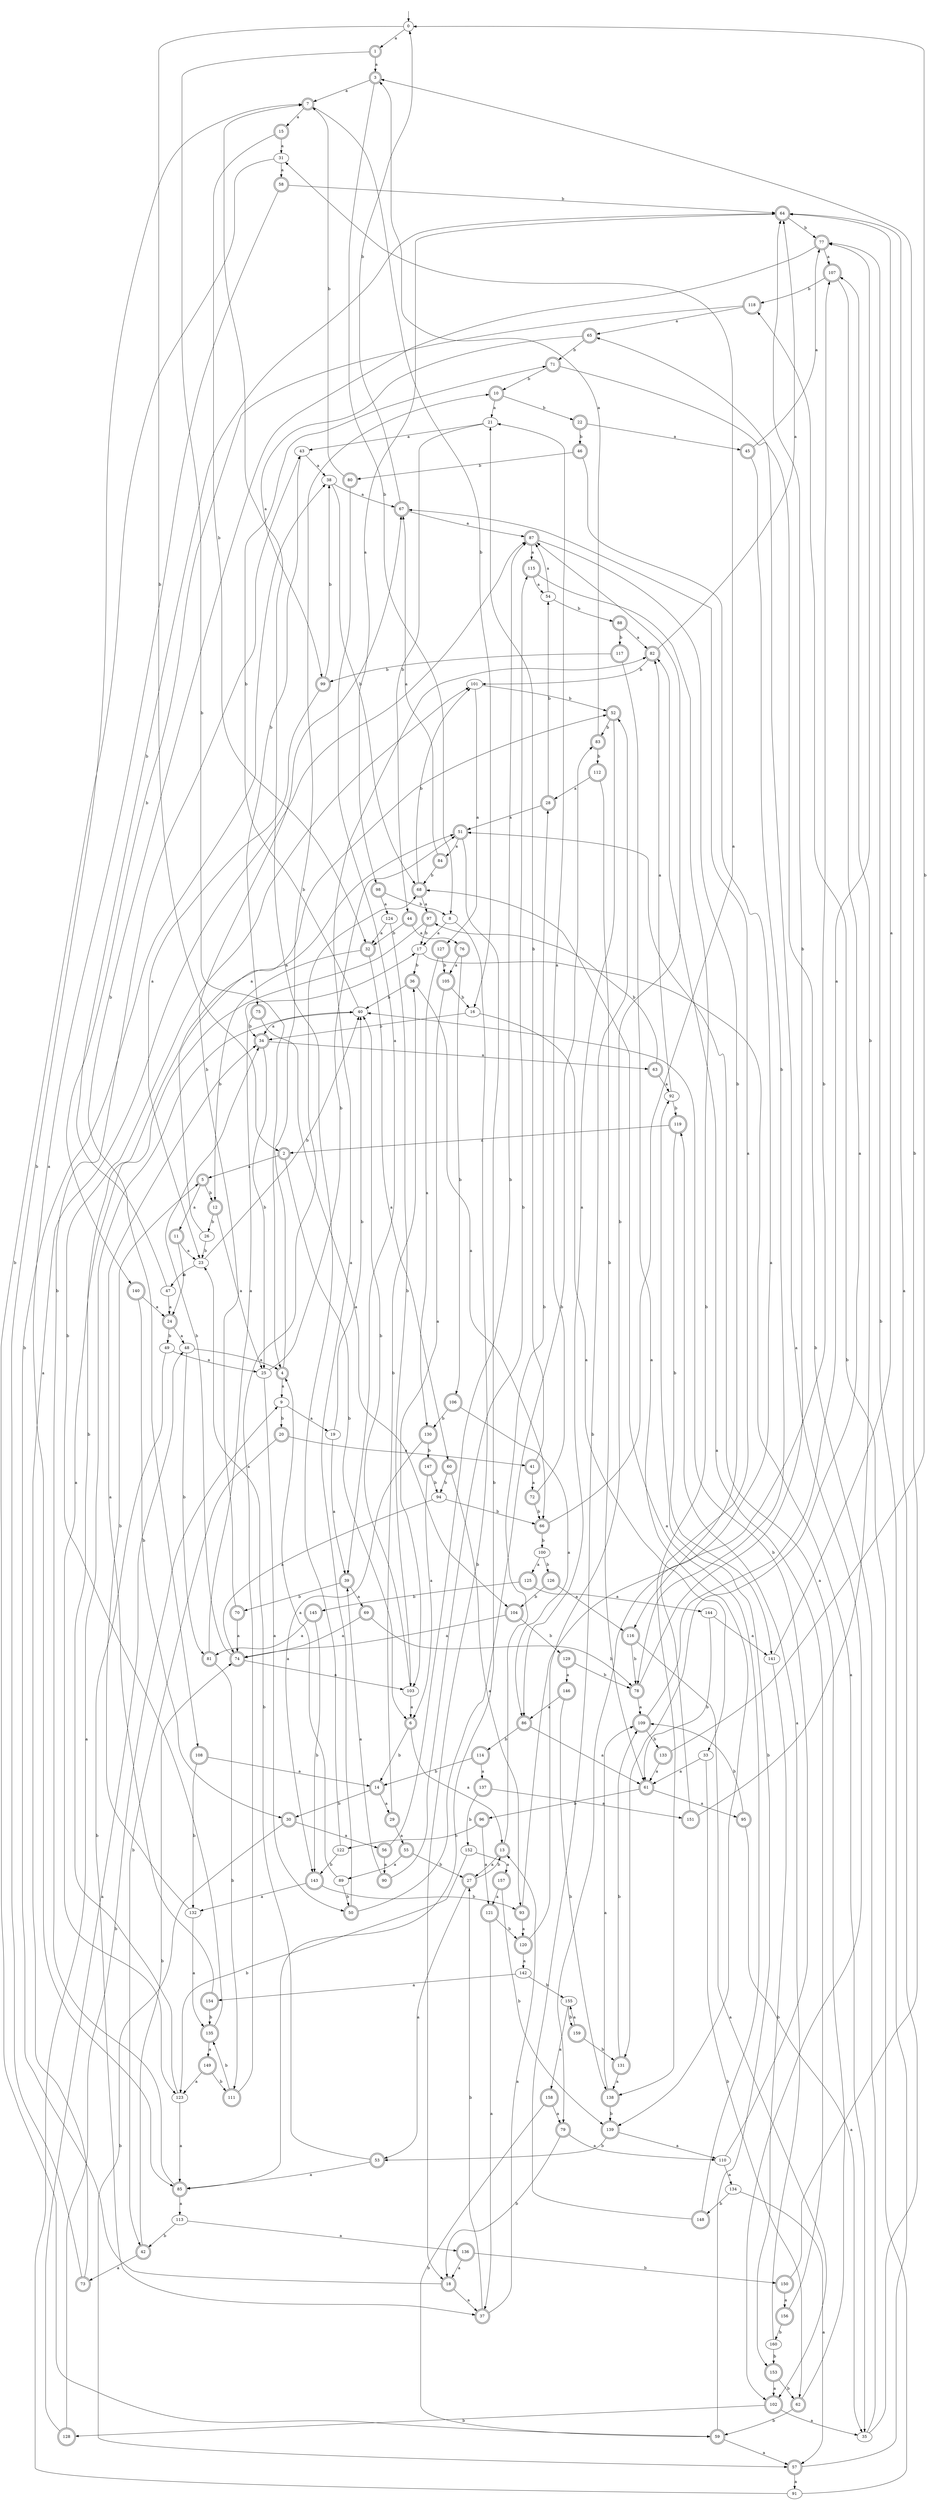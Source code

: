 digraph RandomDFA {
  __start0 [label="", shape=none];
  __start0 -> 0 [label=""];
  0 [shape=circle]
  0 -> 1 [label="a"]
  0 -> 2 [label="b"]
  1 [shape=doublecircle]
  1 -> 3 [label="a"]
  1 -> 4 [label="b"]
  2 [shape=doublecircle]
  2 -> 5 [label="a"]
  2 -> 6 [label="b"]
  3 [shape=doublecircle]
  3 -> 7 [label="a"]
  3 -> 8 [label="b"]
  4 [shape=doublecircle]
  4 -> 9 [label="a"]
  4 -> 10 [label="b"]
  5 [shape=doublecircle]
  5 -> 11 [label="a"]
  5 -> 12 [label="b"]
  6 [shape=doublecircle]
  6 -> 13 [label="a"]
  6 -> 14 [label="b"]
  7 [shape=doublecircle]
  7 -> 15 [label="a"]
  7 -> 16 [label="b"]
  8
  8 -> 17 [label="a"]
  8 -> 18 [label="b"]
  9
  9 -> 19 [label="a"]
  9 -> 20 [label="b"]
  10 [shape=doublecircle]
  10 -> 21 [label="a"]
  10 -> 22 [label="b"]
  11 [shape=doublecircle]
  11 -> 23 [label="a"]
  11 -> 24 [label="b"]
  12 [shape=doublecircle]
  12 -> 25 [label="a"]
  12 -> 26 [label="b"]
  13 [shape=doublecircle]
  13 -> 27 [label="a"]
  13 -> 28 [label="b"]
  14 [shape=doublecircle]
  14 -> 29 [label="a"]
  14 -> 30 [label="b"]
  15 [shape=doublecircle]
  15 -> 31 [label="a"]
  15 -> 32 [label="b"]
  16
  16 -> 33 [label="a"]
  16 -> 34 [label="b"]
  17
  17 -> 35 [label="a"]
  17 -> 36 [label="b"]
  18 [shape=doublecircle]
  18 -> 37 [label="a"]
  18 -> 38 [label="b"]
  19
  19 -> 39 [label="a"]
  19 -> 40 [label="b"]
  20 [shape=doublecircle]
  20 -> 41 [label="a"]
  20 -> 42 [label="b"]
  21
  21 -> 43 [label="a"]
  21 -> 44 [label="b"]
  22 [shape=doublecircle]
  22 -> 45 [label="a"]
  22 -> 46 [label="b"]
  23
  23 -> 47 [label="a"]
  23 -> 40 [label="b"]
  24 [shape=doublecircle]
  24 -> 48 [label="a"]
  24 -> 49 [label="b"]
  25
  25 -> 50 [label="a"]
  25 -> 51 [label="b"]
  26
  26 -> 52 [label="a"]
  26 -> 23 [label="b"]
  27 [shape=doublecircle]
  27 -> 53 [label="a"]
  27 -> 13 [label="b"]
  28 [shape=doublecircle]
  28 -> 51 [label="a"]
  28 -> 54 [label="b"]
  29 [shape=doublecircle]
  29 -> 55 [label="a"]
  29 -> 36 [label="b"]
  30 [shape=doublecircle]
  30 -> 56 [label="a"]
  30 -> 57 [label="b"]
  31
  31 -> 58 [label="a"]
  31 -> 59 [label="b"]
  32 [shape=doublecircle]
  32 -> 60 [label="a"]
  32 -> 12 [label="b"]
  33
  33 -> 61 [label="a"]
  33 -> 62 [label="b"]
  34 [shape=doublecircle]
  34 -> 63 [label="a"]
  34 -> 25 [label="b"]
  35
  35 -> 64 [label="a"]
  35 -> 65 [label="b"]
  36 [shape=doublecircle]
  36 -> 66 [label="a"]
  36 -> 40 [label="b"]
  37 [shape=doublecircle]
  37 -> 13 [label="a"]
  37 -> 27 [label="b"]
  38
  38 -> 67 [label="a"]
  38 -> 68 [label="b"]
  39 [shape=doublecircle]
  39 -> 69 [label="a"]
  39 -> 70 [label="b"]
  40
  40 -> 34 [label="a"]
  40 -> 71 [label="b"]
  41 [shape=doublecircle]
  41 -> 72 [label="a"]
  41 -> 21 [label="b"]
  42 [shape=doublecircle]
  42 -> 73 [label="a"]
  42 -> 74 [label="b"]
  43
  43 -> 38 [label="a"]
  43 -> 75 [label="b"]
  44 [shape=doublecircle]
  44 -> 76 [label="a"]
  44 -> 32 [label="b"]
  45 [shape=doublecircle]
  45 -> 77 [label="a"]
  45 -> 78 [label="b"]
  46 [shape=doublecircle]
  46 -> 79 [label="a"]
  46 -> 80 [label="b"]
  47
  47 -> 24 [label="a"]
  47 -> 64 [label="b"]
  48
  48 -> 4 [label="a"]
  48 -> 81 [label="b"]
  49
  49 -> 25 [label="a"]
  49 -> 37 [label="b"]
  50 [shape=doublecircle]
  50 -> 82 [label="a"]
  50 -> 83 [label="b"]
  51 [shape=doublecircle]
  51 -> 84 [label="a"]
  51 -> 85 [label="b"]
  52 [shape=doublecircle]
  52 -> 86 [label="a"]
  52 -> 83 [label="b"]
  53 [shape=doublecircle]
  53 -> 85 [label="a"]
  53 -> 23 [label="b"]
  54
  54 -> 87 [label="a"]
  54 -> 88 [label="b"]
  55 [shape=doublecircle]
  55 -> 89 [label="a"]
  55 -> 27 [label="b"]
  56 [shape=doublecircle]
  56 -> 90 [label="a"]
  56 -> 87 [label="b"]
  57 [shape=doublecircle]
  57 -> 91 [label="a"]
  57 -> 77 [label="b"]
  58 [shape=doublecircle]
  58 -> 85 [label="a"]
  58 -> 64 [label="b"]
  59 [shape=doublecircle]
  59 -> 57 [label="a"]
  59 -> 92 [label="b"]
  60 [shape=doublecircle]
  60 -> 93 [label="a"]
  60 -> 94 [label="b"]
  61 [shape=doublecircle]
  61 -> 95 [label="a"]
  61 -> 96 [label="b"]
  62 [shape=doublecircle]
  62 -> 51 [label="a"]
  62 -> 59 [label="b"]
  63 [shape=doublecircle]
  63 -> 92 [label="a"]
  63 -> 97 [label="b"]
  64 [shape=doublecircle]
  64 -> 98 [label="a"]
  64 -> 77 [label="b"]
  65 [shape=doublecircle]
  65 -> 99 [label="a"]
  65 -> 71 [label="b"]
  66 [shape=doublecircle]
  66 -> 31 [label="a"]
  66 -> 100 [label="b"]
  67 [shape=doublecircle]
  67 -> 87 [label="a"]
  67 -> 0 [label="b"]
  68 [shape=doublecircle]
  68 -> 97 [label="a"]
  68 -> 101 [label="b"]
  69 [shape=doublecircle]
  69 -> 74 [label="a"]
  69 -> 78 [label="b"]
  70 [shape=doublecircle]
  70 -> 74 [label="a"]
  70 -> 67 [label="b"]
  71 [shape=doublecircle]
  71 -> 102 [label="a"]
  71 -> 10 [label="b"]
  72 [shape=doublecircle]
  72 -> 21 [label="a"]
  72 -> 66 [label="b"]
  73 [shape=doublecircle]
  73 -> 87 [label="a"]
  73 -> 7 [label="b"]
  74 [shape=doublecircle]
  74 -> 103 [label="a"]
  74 -> 34 [label="b"]
  75 [shape=doublecircle]
  75 -> 104 [label="a"]
  75 -> 34 [label="b"]
  76 [shape=doublecircle]
  76 -> 105 [label="a"]
  76 -> 106 [label="b"]
  77 [shape=doublecircle]
  77 -> 107 [label="a"]
  77 -> 108 [label="b"]
  78 [shape=doublecircle]
  78 -> 109 [label="a"]
  78 -> 64 [label="b"]
  79 [shape=doublecircle]
  79 -> 110 [label="a"]
  79 -> 18 [label="b"]
  80 [shape=doublecircle]
  80 -> 39 [label="a"]
  80 -> 7 [label="b"]
  81 [shape=doublecircle]
  81 -> 17 [label="a"]
  81 -> 111 [label="b"]
  82 [shape=doublecircle]
  82 -> 64 [label="a"]
  82 -> 101 [label="b"]
  83 [shape=doublecircle]
  83 -> 3 [label="a"]
  83 -> 112 [label="b"]
  84 [shape=doublecircle]
  84 -> 67 [label="a"]
  84 -> 68 [label="b"]
  85 [shape=doublecircle]
  85 -> 113 [label="a"]
  85 -> 43 [label="b"]
  86 [shape=doublecircle]
  86 -> 61 [label="a"]
  86 -> 114 [label="b"]
  87 [shape=doublecircle]
  87 -> 115 [label="a"]
  87 -> 116 [label="b"]
  88 [shape=doublecircle]
  88 -> 82 [label="a"]
  88 -> 117 [label="b"]
  89
  89 -> 4 [label="a"]
  89 -> 50 [label="b"]
  90 [shape=doublecircle]
  90 -> 39 [label="a"]
  90 -> 115 [label="b"]
  91
  91 -> 40 [label="a"]
  91 -> 118 [label="b"]
  92
  92 -> 82 [label="a"]
  92 -> 119 [label="b"]
  93 [shape=doublecircle]
  93 -> 120 [label="a"]
  93 -> 107 [label="b"]
  94
  94 -> 74 [label="a"]
  94 -> 66 [label="b"]
  95 [shape=doublecircle]
  95 -> 35 [label="a"]
  95 -> 109 [label="b"]
  96 [shape=doublecircle]
  96 -> 121 [label="a"]
  96 -> 122 [label="b"]
  97 [shape=doublecircle]
  97 -> 123 [label="a"]
  97 -> 17 [label="b"]
  98 [shape=doublecircle]
  98 -> 124 [label="a"]
  98 -> 8 [label="b"]
  99 [shape=doublecircle]
  99 -> 23 [label="a"]
  99 -> 38 [label="b"]
  100
  100 -> 125 [label="a"]
  100 -> 126 [label="b"]
  101
  101 -> 127 [label="a"]
  101 -> 52 [label="b"]
  102 [shape=doublecircle]
  102 -> 35 [label="a"]
  102 -> 128 [label="b"]
  103
  103 -> 6 [label="a"]
  103 -> 40 [label="b"]
  104 [shape=doublecircle]
  104 -> 74 [label="a"]
  104 -> 129 [label="b"]
  105 [shape=doublecircle]
  105 -> 103 [label="a"]
  105 -> 16 [label="b"]
  106 [shape=doublecircle]
  106 -> 86 [label="a"]
  106 -> 130 [label="b"]
  107 [shape=doublecircle]
  107 -> 131 [label="a"]
  107 -> 118 [label="b"]
  108 [shape=doublecircle]
  108 -> 14 [label="a"]
  108 -> 132 [label="b"]
  109 [shape=doublecircle]
  109 -> 77 [label="a"]
  109 -> 133 [label="b"]
  110
  110 -> 134 [label="a"]
  110 -> 40 [label="b"]
  111 [shape=doublecircle]
  111 -> 68 [label="a"]
  111 -> 135 [label="b"]
  112 [shape=doublecircle]
  112 -> 28 [label="a"]
  112 -> 61 [label="b"]
  113
  113 -> 136 [label="a"]
  113 -> 42 [label="b"]
  114 [shape=doublecircle]
  114 -> 137 [label="a"]
  114 -> 14 [label="b"]
  115 [shape=doublecircle]
  115 -> 54 [label="a"]
  115 -> 138 [label="b"]
  116 [shape=doublecircle]
  116 -> 102 [label="a"]
  116 -> 78 [label="b"]
  117 [shape=doublecircle]
  117 -> 139 [label="a"]
  117 -> 99 [label="b"]
  118 [shape=doublecircle]
  118 -> 65 [label="a"]
  118 -> 140 [label="b"]
  119 [shape=doublecircle]
  119 -> 2 [label="a"]
  119 -> 141 [label="b"]
  120 [shape=doublecircle]
  120 -> 142 [label="a"]
  120 -> 87 [label="b"]
  121 [shape=doublecircle]
  121 -> 37 [label="a"]
  121 -> 120 [label="b"]
  122
  122 -> 7 [label="a"]
  122 -> 143 [label="b"]
  123
  123 -> 85 [label="a"]
  123 -> 51 [label="b"]
  124
  124 -> 32 [label="a"]
  124 -> 103 [label="b"]
  125 [shape=doublecircle]
  125 -> 144 [label="a"]
  125 -> 145 [label="b"]
  126 [shape=doublecircle]
  126 -> 116 [label="a"]
  126 -> 104 [label="b"]
  127 [shape=doublecircle]
  127 -> 130 [label="a"]
  127 -> 105 [label="b"]
  128 [shape=doublecircle]
  128 -> 48 [label="a"]
  128 -> 9 [label="b"]
  129 [shape=doublecircle]
  129 -> 146 [label="a"]
  129 -> 78 [label="b"]
  130 [shape=doublecircle]
  130 -> 143 [label="a"]
  130 -> 147 [label="b"]
  131 [shape=doublecircle]
  131 -> 138 [label="a"]
  131 -> 109 [label="b"]
  132
  132 -> 135 [label="a"]
  132 -> 5 [label="b"]
  133 [shape=doublecircle]
  133 -> 61 [label="a"]
  133 -> 0 [label="b"]
  134
  134 -> 57 [label="a"]
  134 -> 148 [label="b"]
  135 [shape=doublecircle]
  135 -> 149 [label="a"]
  135 -> 101 [label="b"]
  136 [shape=doublecircle]
  136 -> 18 [label="a"]
  136 -> 150 [label="b"]
  137 [shape=doublecircle]
  137 -> 151 [label="a"]
  137 -> 152 [label="b"]
  138 [shape=doublecircle]
  138 -> 109 [label="a"]
  138 -> 139 [label="b"]
  139 [shape=doublecircle]
  139 -> 110 [label="a"]
  139 -> 53 [label="b"]
  140 [shape=doublecircle]
  140 -> 24 [label="a"]
  140 -> 30 [label="b"]
  141
  141 -> 64 [label="a"]
  141 -> 153 [label="b"]
  142
  142 -> 154 [label="a"]
  142 -> 155 [label="b"]
  143 [shape=doublecircle]
  143 -> 132 [label="a"]
  143 -> 93 [label="b"]
  144
  144 -> 141 [label="a"]
  144 -> 61 [label="b"]
  145 [shape=doublecircle]
  145 -> 81 [label="a"]
  145 -> 143 [label="b"]
  146 [shape=doublecircle]
  146 -> 86 [label="a"]
  146 -> 138 [label="b"]
  147 [shape=doublecircle]
  147 -> 6 [label="a"]
  147 -> 94 [label="b"]
  148 [shape=doublecircle]
  148 -> 68 [label="a"]
  148 -> 52 [label="b"]
  149 [shape=doublecircle]
  149 -> 123 [label="a"]
  149 -> 111 [label="b"]
  150 [shape=doublecircle]
  150 -> 156 [label="a"]
  150 -> 3 [label="b"]
  151 [shape=doublecircle]
  151 -> 67 [label="a"]
  151 -> 107 [label="b"]
  152
  152 -> 157 [label="a"]
  152 -> 123 [label="b"]
  153 [shape=doublecircle]
  153 -> 102 [label="a"]
  153 -> 62 [label="b"]
  154 [shape=doublecircle]
  154 -> 34 [label="a"]
  154 -> 135 [label="b"]
  155
  155 -> 158 [label="a"]
  155 -> 159 [label="b"]
  156 [shape=doublecircle]
  156 -> 82 [label="a"]
  156 -> 160 [label="b"]
  157 [shape=doublecircle]
  157 -> 121 [label="a"]
  157 -> 139 [label="b"]
  158 [shape=doublecircle]
  158 -> 79 [label="a"]
  158 -> 59 [label="b"]
  159 [shape=doublecircle]
  159 -> 155 [label="a"]
  159 -> 131 [label="b"]
  160
  160 -> 119 [label="a"]
  160 -> 153 [label="b"]
}
